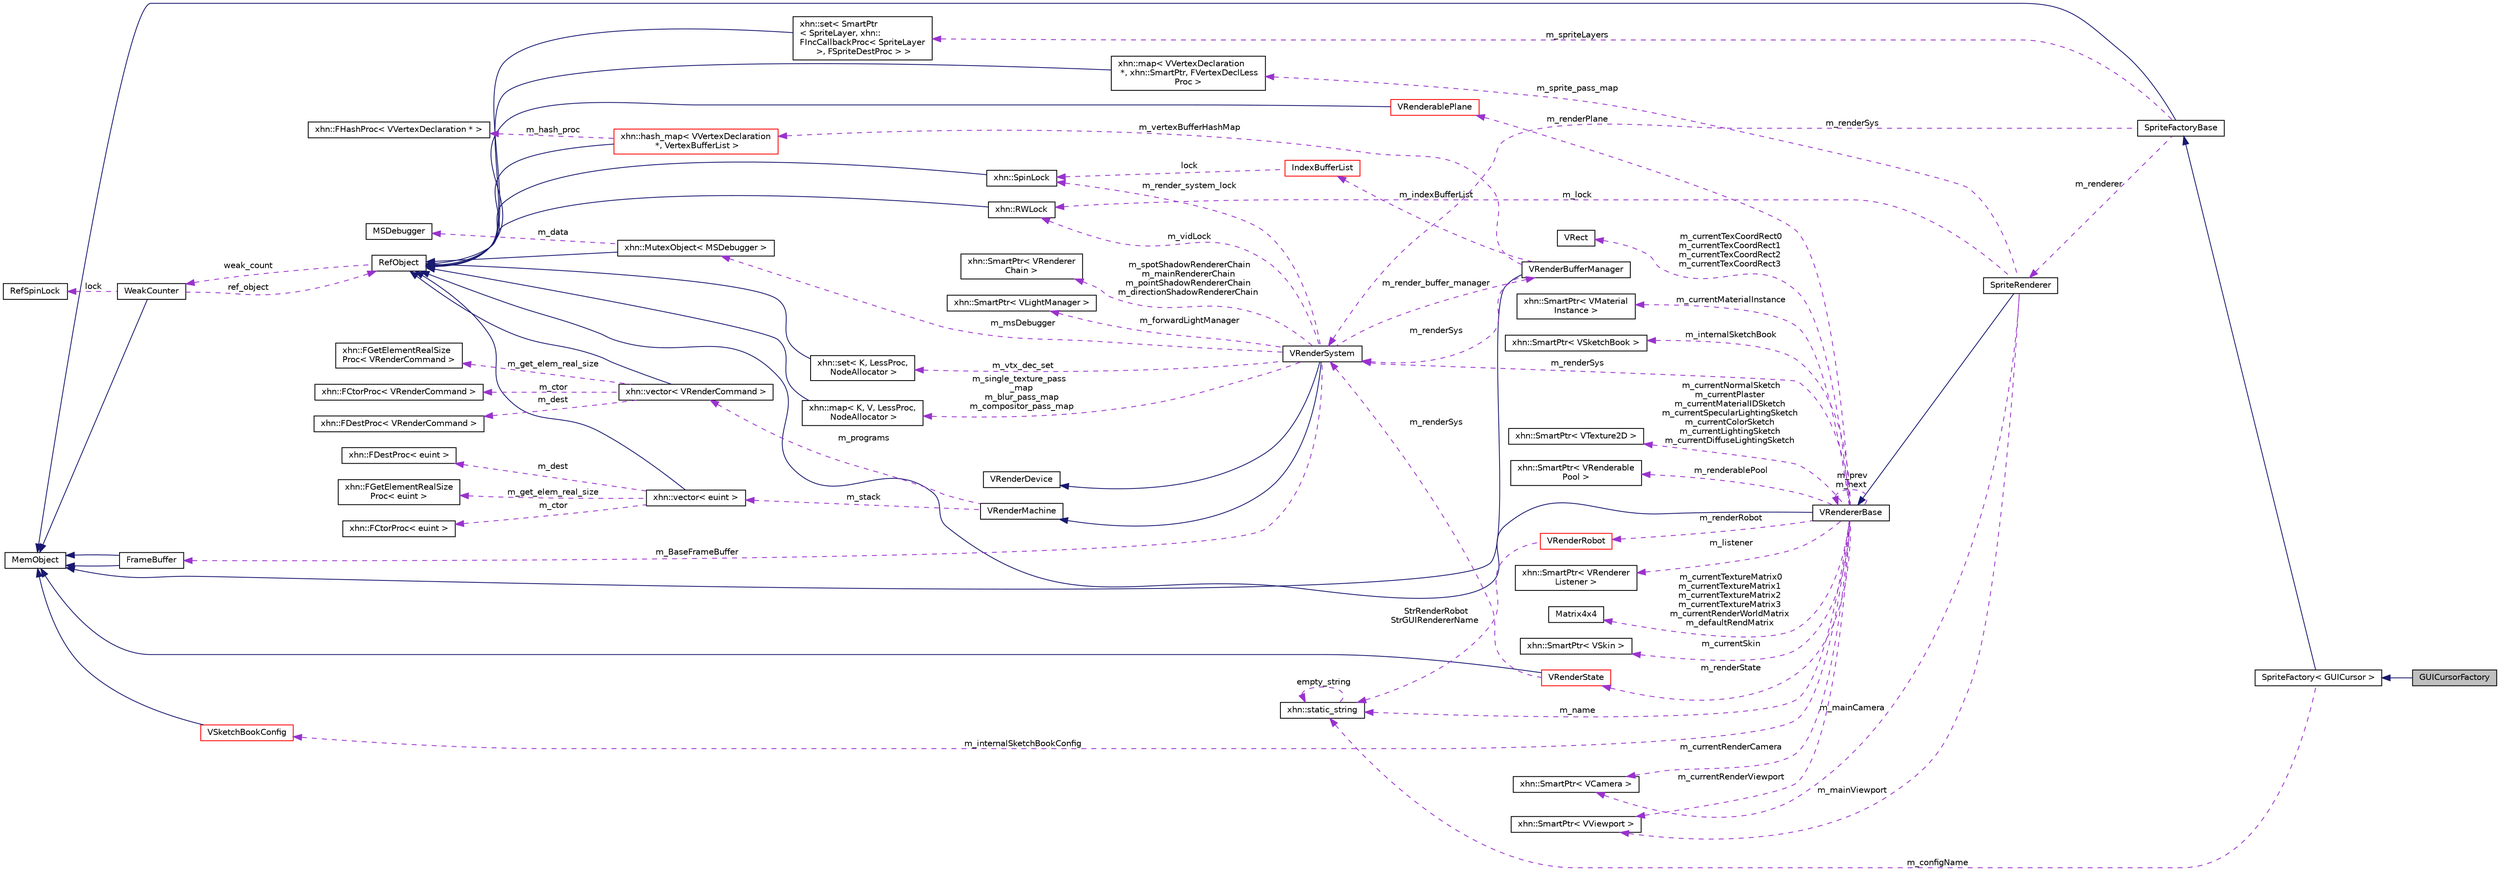 digraph "GUICursorFactory"
{
  edge [fontname="Helvetica",fontsize="10",labelfontname="Helvetica",labelfontsize="10"];
  node [fontname="Helvetica",fontsize="10",shape=record];
  rankdir="LR";
  Node1 [label="GUICursorFactory",height=0.2,width=0.4,color="black", fillcolor="grey75", style="filled", fontcolor="black"];
  Node2 -> Node1 [dir="back",color="midnightblue",fontsize="10",style="solid",fontname="Helvetica"];
  Node2 [label="SpriteFactory\< GUICursor \>",height=0.2,width=0.4,color="black", fillcolor="white", style="filled",URL="$class_sprite_factory.html"];
  Node3 -> Node2 [dir="back",color="midnightblue",fontsize="10",style="solid",fontname="Helvetica"];
  Node3 [label="SpriteFactoryBase",height=0.2,width=0.4,color="black", fillcolor="white", style="filled",URL="$class_sprite_factory_base.html"];
  Node4 -> Node3 [dir="back",color="midnightblue",fontsize="10",style="solid",fontname="Helvetica"];
  Node4 [label="MemObject",height=0.2,width=0.4,color="black", fillcolor="white", style="filled",URL="$class_mem_object.html"];
  Node5 -> Node3 [dir="back",color="darkorchid3",fontsize="10",style="dashed",label=" m_spriteLayers" ,fontname="Helvetica"];
  Node5 [label="xhn::set\< SmartPtr\l\< SpriteLayer, xhn::\lFIncCallbackProc\< SpriteLayer\l \>, FSpriteDestProc \> \>",height=0.2,width=0.4,color="black", fillcolor="white", style="filled",URL="$classxhn_1_1set.html"];
  Node6 -> Node5 [dir="back",color="midnightblue",fontsize="10",style="solid",fontname="Helvetica"];
  Node6 [label="RefObject",height=0.2,width=0.4,color="black", fillcolor="white", style="filled",URL="$class_ref_object.html"];
  Node7 -> Node6 [dir="back",color="darkorchid3",fontsize="10",style="dashed",label=" weak_count" ,fontname="Helvetica"];
  Node7 [label="WeakCounter",height=0.2,width=0.4,color="black", fillcolor="white", style="filled",URL="$class_weak_counter.html",tooltip="WeakCounter. "];
  Node4 -> Node7 [dir="back",color="midnightblue",fontsize="10",style="solid",fontname="Helvetica"];
  Node8 -> Node7 [dir="back",color="darkorchid3",fontsize="10",style="dashed",label=" lock" ,fontname="Helvetica"];
  Node8 [label="RefSpinLock",height=0.2,width=0.4,color="black", fillcolor="white", style="filled",URL="$class_ref_spin_lock.html"];
  Node6 -> Node7 [dir="back",color="darkorchid3",fontsize="10",style="dashed",label=" ref_object" ,fontname="Helvetica"];
  Node9 -> Node3 [dir="back",color="darkorchid3",fontsize="10",style="dashed",label=" m_renderSys" ,fontname="Helvetica"];
  Node9 [label="VRenderSystem",height=0.2,width=0.4,color="black", fillcolor="white", style="filled",URL="$class_v_render_system.html",tooltip="VRenderSystem 渲染系统 "];
  Node10 -> Node9 [dir="back",color="midnightblue",fontsize="10",style="solid",fontname="Helvetica"];
  Node10 [label="VRenderMachine",height=0.2,width=0.4,color="black", fillcolor="white", style="filled",URL="$class_v_render_machine.html"];
  Node11 -> Node10 [dir="back",color="darkorchid3",fontsize="10",style="dashed",label=" m_programs" ,fontname="Helvetica"];
  Node11 [label="xhn::vector\< VRenderCommand \>",height=0.2,width=0.4,color="black", fillcolor="white", style="filled",URL="$classxhn_1_1vector.html"];
  Node6 -> Node11 [dir="back",color="midnightblue",fontsize="10",style="solid",fontname="Helvetica"];
  Node12 -> Node11 [dir="back",color="darkorchid3",fontsize="10",style="dashed",label=" m_ctor" ,fontname="Helvetica"];
  Node12 [label="xhn::FCtorProc\< VRenderCommand \>",height=0.2,width=0.4,color="black", fillcolor="white", style="filled",URL="$structxhn_1_1_f_ctor_proc.html"];
  Node13 -> Node11 [dir="back",color="darkorchid3",fontsize="10",style="dashed",label=" m_dest" ,fontname="Helvetica"];
  Node13 [label="xhn::FDestProc\< VRenderCommand \>",height=0.2,width=0.4,color="black", fillcolor="white", style="filled",URL="$structxhn_1_1_f_dest_proc.html"];
  Node14 -> Node11 [dir="back",color="darkorchid3",fontsize="10",style="dashed",label=" m_get_elem_real_size" ,fontname="Helvetica"];
  Node14 [label="xhn::FGetElementRealSize\lProc\< VRenderCommand \>",height=0.2,width=0.4,color="black", fillcolor="white", style="filled",URL="$structxhn_1_1_f_get_element_real_size_proc.html"];
  Node15 -> Node10 [dir="back",color="darkorchid3",fontsize="10",style="dashed",label=" m_stack" ,fontname="Helvetica"];
  Node15 [label="xhn::vector\< euint \>",height=0.2,width=0.4,color="black", fillcolor="white", style="filled",URL="$classxhn_1_1vector.html"];
  Node6 -> Node15 [dir="back",color="midnightblue",fontsize="10",style="solid",fontname="Helvetica"];
  Node16 -> Node15 [dir="back",color="darkorchid3",fontsize="10",style="dashed",label=" m_get_elem_real_size" ,fontname="Helvetica"];
  Node16 [label="xhn::FGetElementRealSize\lProc\< euint \>",height=0.2,width=0.4,color="black", fillcolor="white", style="filled",URL="$structxhn_1_1_f_get_element_real_size_proc.html"];
  Node17 -> Node15 [dir="back",color="darkorchid3",fontsize="10",style="dashed",label=" m_ctor" ,fontname="Helvetica"];
  Node17 [label="xhn::FCtorProc\< euint \>",height=0.2,width=0.4,color="black", fillcolor="white", style="filled",URL="$structxhn_1_1_f_ctor_proc.html"];
  Node18 -> Node15 [dir="back",color="darkorchid3",fontsize="10",style="dashed",label=" m_dest" ,fontname="Helvetica"];
  Node18 [label="xhn::FDestProc\< euint \>",height=0.2,width=0.4,color="black", fillcolor="white", style="filled",URL="$structxhn_1_1_f_dest_proc.html"];
  Node19 -> Node9 [dir="back",color="midnightblue",fontsize="10",style="solid",fontname="Helvetica"];
  Node19 [label="VRenderDevice",height=0.2,width=0.4,color="black", fillcolor="white", style="filled",URL="$class_v_render_device.html"];
  Node20 -> Node9 [dir="back",color="darkorchid3",fontsize="10",style="dashed",label=" m_vidLock" ,fontname="Helvetica"];
  Node20 [label="xhn::RWLock",height=0.2,width=0.4,color="black", fillcolor="white", style="filled",URL="$classxhn_1_1_r_w_lock.html",tooltip="RWLock. "];
  Node6 -> Node20 [dir="back",color="midnightblue",fontsize="10",style="solid",fontname="Helvetica"];
  Node21 -> Node9 [dir="back",color="darkorchid3",fontsize="10",style="dashed",label=" m_render_buffer_manager" ,fontname="Helvetica"];
  Node21 [label="VRenderBufferManager",height=0.2,width=0.4,color="black", fillcolor="white", style="filled",URL="$class_v_render_buffer_manager.html",tooltip="VRenderBufferManager 渲染缓冲管理器 "];
  Node4 -> Node21 [dir="back",color="midnightblue",fontsize="10",style="solid",fontname="Helvetica"];
  Node22 -> Node21 [dir="back",color="darkorchid3",fontsize="10",style="dashed",label=" m_vertexBufferHashMap" ,fontname="Helvetica"];
  Node22 [label="xhn::hash_map\< VVertexDeclaration\l *, VertexBufferList \>",height=0.2,width=0.4,color="red", fillcolor="white", style="filled",URL="$classxhn_1_1hash__map.html"];
  Node6 -> Node22 [dir="back",color="midnightblue",fontsize="10",style="solid",fontname="Helvetica"];
  Node23 -> Node22 [dir="back",color="darkorchid3",fontsize="10",style="dashed",label=" m_hash_proc" ,fontname="Helvetica"];
  Node23 [label="xhn::FHashProc\< VVertexDeclaration * \>",height=0.2,width=0.4,color="black", fillcolor="white", style="filled",URL="$structxhn_1_1_f_hash_proc.html"];
  Node9 -> Node21 [dir="back",color="darkorchid3",fontsize="10",style="dashed",label=" m_renderSys" ,fontname="Helvetica"];
  Node24 -> Node21 [dir="back",color="darkorchid3",fontsize="10",style="dashed",label=" m_indexBufferList" ,fontname="Helvetica"];
  Node24 [label="IndexBufferList",height=0.2,width=0.4,color="red", fillcolor="white", style="filled",URL="$struct_index_buffer_list.html"];
  Node25 -> Node24 [dir="back",color="darkorchid3",fontsize="10",style="dashed",label=" lock" ,fontname="Helvetica"];
  Node25 [label="xhn::SpinLock",height=0.2,width=0.4,color="black", fillcolor="white", style="filled",URL="$classxhn_1_1_spin_lock.html",tooltip="SpinLock. "];
  Node6 -> Node25 [dir="back",color="midnightblue",fontsize="10",style="solid",fontname="Helvetica"];
  Node26 -> Node9 [dir="back",color="darkorchid3",fontsize="10",style="dashed",label=" m_BaseFrameBuffer" ,fontname="Helvetica"];
  Node26 [label="FrameBuffer",height=0.2,width=0.4,color="black", fillcolor="white", style="filled",URL="$class_frame_buffer.html",tooltip="FrameBuffer 帧缓冲 "];
  Node4 -> Node26 [dir="back",color="midnightblue",fontsize="10",style="solid",fontname="Helvetica"];
  Node4 -> Node26 [dir="back",color="midnightblue",fontsize="10",style="solid",fontname="Helvetica"];
  Node27 -> Node9 [dir="back",color="darkorchid3",fontsize="10",style="dashed",label=" m_msDebugger" ,fontname="Helvetica"];
  Node27 [label="xhn::MutexObject\< MSDebugger \>",height=0.2,width=0.4,color="black", fillcolor="white", style="filled",URL="$classxhn_1_1_mutex_object.html"];
  Node6 -> Node27 [dir="back",color="midnightblue",fontsize="10",style="solid",fontname="Helvetica"];
  Node28 -> Node27 [dir="back",color="darkorchid3",fontsize="10",style="dashed",label=" m_data" ,fontname="Helvetica"];
  Node28 [label="MSDebugger",height=0.2,width=0.4,color="black", fillcolor="white", style="filled",URL="$class_m_s_debugger.html"];
  Node29 -> Node9 [dir="back",color="darkorchid3",fontsize="10",style="dashed",label=" m_single_texture_pass\l_map\nm_blur_pass_map\nm_compositor_pass_map" ,fontname="Helvetica"];
  Node29 [label="xhn::map\< K, V, LessProc,\l NodeAllocator \>",height=0.2,width=0.4,color="black", fillcolor="white", style="filled",URL="$classxhn_1_1map.html"];
  Node6 -> Node29 [dir="back",color="midnightblue",fontsize="10",style="solid",fontname="Helvetica"];
  Node30 -> Node9 [dir="back",color="darkorchid3",fontsize="10",style="dashed",label=" m_vtx_dec_set" ,fontname="Helvetica"];
  Node30 [label="xhn::set\< K, LessProc,\l NodeAllocator \>",height=0.2,width=0.4,color="black", fillcolor="white", style="filled",URL="$classxhn_1_1set.html"];
  Node6 -> Node30 [dir="back",color="midnightblue",fontsize="10",style="solid",fontname="Helvetica"];
  Node25 -> Node9 [dir="back",color="darkorchid3",fontsize="10",style="dashed",label=" m_render_system_lock" ,fontname="Helvetica"];
  Node31 -> Node9 [dir="back",color="darkorchid3",fontsize="10",style="dashed",label=" m_spotShadowRendererChain\nm_mainRendererChain\nm_pointShadowRendererChain\nm_directionShadowRendererChain" ,fontname="Helvetica"];
  Node31 [label="xhn::SmartPtr\< VRenderer\lChain \>",height=0.2,width=0.4,color="black", fillcolor="white", style="filled",URL="$classxhn_1_1_smart_ptr.html"];
  Node32 -> Node9 [dir="back",color="darkorchid3",fontsize="10",style="dashed",label=" m_forwardLightManager" ,fontname="Helvetica"];
  Node32 [label="xhn::SmartPtr\< VLightManager \>",height=0.2,width=0.4,color="black", fillcolor="white", style="filled",URL="$classxhn_1_1_smart_ptr.html"];
  Node33 -> Node3 [dir="back",color="darkorchid3",fontsize="10",style="dashed",label=" m_renderer" ,fontname="Helvetica"];
  Node33 [label="SpriteRenderer",height=0.2,width=0.4,color="black", fillcolor="white", style="filled",URL="$class_sprite_renderer.html",tooltip="SpriteRenderer. "];
  Node34 -> Node33 [dir="back",color="midnightblue",fontsize="10",style="solid",fontname="Helvetica"];
  Node34 [label="VRendererBase",height=0.2,width=0.4,color="black", fillcolor="white", style="filled",URL="$class_v_renderer_base.html",tooltip="VRendererBase 渲染器基类 "];
  Node6 -> Node34 [dir="back",color="midnightblue",fontsize="10",style="solid",fontname="Helvetica"];
  Node35 -> Node34 [dir="back",color="darkorchid3",fontsize="10",style="dashed",label=" m_renderPlane" ,fontname="Helvetica"];
  Node35 [label="VRenderablePlane",height=0.2,width=0.4,color="red", fillcolor="white", style="filled",URL="$class_v_renderable_plane.html",tooltip="VRenderablePlane 片状的Renderable. "];
  Node6 -> Node35 [dir="back",color="midnightblue",fontsize="10",style="solid",fontname="Helvetica"];
  Node9 -> Node34 [dir="back",color="darkorchid3",fontsize="10",style="dashed",label=" m_renderSys" ,fontname="Helvetica"];
  Node36 -> Node34 [dir="back",color="darkorchid3",fontsize="10",style="dashed",label=" m_currentSkin" ,fontname="Helvetica"];
  Node36 [label="xhn::SmartPtr\< VSkin \>",height=0.2,width=0.4,color="black", fillcolor="white", style="filled",URL="$classxhn_1_1_smart_ptr.html"];
  Node37 -> Node34 [dir="back",color="darkorchid3",fontsize="10",style="dashed",label=" m_currentTexCoordRect0\nm_currentTexCoordRect1\nm_currentTexCoordRect2\nm_currentTexCoordRect3" ,fontname="Helvetica"];
  Node37 [label="VRect",height=0.2,width=0.4,color="black", fillcolor="white", style="filled",URL="$class_v_rect.html"];
  Node34 -> Node34 [dir="back",color="darkorchid3",fontsize="10",style="dashed",label=" m_prev\nm_next" ,fontname="Helvetica"];
  Node38 -> Node34 [dir="back",color="darkorchid3",fontsize="10",style="dashed",label=" m_internalSketchBookConfig" ,fontname="Helvetica"];
  Node38 [label="VSketchBookConfig",height=0.2,width=0.4,color="red", fillcolor="white", style="filled",URL="$struct_v_sketch_book_config.html"];
  Node4 -> Node38 [dir="back",color="midnightblue",fontsize="10",style="solid",fontname="Helvetica"];
  Node39 -> Node34 [dir="back",color="darkorchid3",fontsize="10",style="dashed",label=" m_currentRenderViewport" ,fontname="Helvetica"];
  Node39 [label="xhn::SmartPtr\< VViewport \>",height=0.2,width=0.4,color="black", fillcolor="white", style="filled",URL="$classxhn_1_1_smart_ptr.html"];
  Node40 -> Node34 [dir="back",color="darkorchid3",fontsize="10",style="dashed",label=" m_currentMaterialInstance" ,fontname="Helvetica"];
  Node40 [label="xhn::SmartPtr\< VMaterial\lInstance \>",height=0.2,width=0.4,color="black", fillcolor="white", style="filled",URL="$classxhn_1_1_smart_ptr.html"];
  Node41 -> Node34 [dir="back",color="darkorchid3",fontsize="10",style="dashed",label=" m_internalSketchBook" ,fontname="Helvetica"];
  Node41 [label="xhn::SmartPtr\< VSketchBook \>",height=0.2,width=0.4,color="black", fillcolor="white", style="filled",URL="$classxhn_1_1_smart_ptr.html"];
  Node42 -> Node34 [dir="back",color="darkorchid3",fontsize="10",style="dashed",label=" m_renderState" ,fontname="Helvetica"];
  Node42 [label="VRenderState",height=0.2,width=0.4,color="red", fillcolor="white", style="filled",URL="$class_v_render_state.html",tooltip="VRenderState 渲染状态 "];
  Node4 -> Node42 [dir="back",color="midnightblue",fontsize="10",style="solid",fontname="Helvetica"];
  Node9 -> Node42 [dir="back",color="darkorchid3",fontsize="10",style="dashed",label=" m_renderSys" ,fontname="Helvetica"];
  Node43 -> Node34 [dir="back",color="darkorchid3",fontsize="10",style="dashed",label=" m_currentNormalSketch\nm_currentPlaster\nm_currentMaterialIDSketch\nm_currentSpecularLightingSketch\nm_currentColorSketch\nm_currentLightingSketch\nm_currentDiffuseLightingSketch" ,fontname="Helvetica"];
  Node43 [label="xhn::SmartPtr\< VTexture2D \>",height=0.2,width=0.4,color="black", fillcolor="white", style="filled",URL="$classxhn_1_1_smart_ptr.html"];
  Node44 -> Node34 [dir="back",color="darkorchid3",fontsize="10",style="dashed",label=" m_renderablePool" ,fontname="Helvetica"];
  Node44 [label="xhn::SmartPtr\< VRenderable\lPool \>",height=0.2,width=0.4,color="black", fillcolor="white", style="filled",URL="$classxhn_1_1_smart_ptr.html"];
  Node45 -> Node34 [dir="back",color="darkorchid3",fontsize="10",style="dashed",label=" m_renderRobot" ,fontname="Helvetica"];
  Node45 [label="VRenderRobot",height=0.2,width=0.4,color="red", fillcolor="white", style="filled",URL="$class_v_render_robot.html",tooltip="VRenderRobot 渲染机器人 "];
  Node46 -> Node45 [dir="back",color="darkorchid3",fontsize="10",style="dashed",label=" StrRenderRobot\nStrGUIRendererName" ,fontname="Helvetica"];
  Node46 [label="xhn::static_string",height=0.2,width=0.4,color="black", fillcolor="white", style="filled",URL="$classxhn_1_1static__string.html"];
  Node46 -> Node46 [dir="back",color="darkorchid3",fontsize="10",style="dashed",label=" empty_string" ,fontname="Helvetica"];
  Node47 -> Node34 [dir="back",color="darkorchid3",fontsize="10",style="dashed",label=" m_listener" ,fontname="Helvetica"];
  Node47 [label="xhn::SmartPtr\< VRenderer\lListener \>",height=0.2,width=0.4,color="black", fillcolor="white", style="filled",URL="$classxhn_1_1_smart_ptr.html"];
  Node48 -> Node34 [dir="back",color="darkorchid3",fontsize="10",style="dashed",label=" m_currentRenderCamera" ,fontname="Helvetica"];
  Node48 [label="xhn::SmartPtr\< VCamera \>",height=0.2,width=0.4,color="black", fillcolor="white", style="filled",URL="$classxhn_1_1_smart_ptr.html"];
  Node49 -> Node34 [dir="back",color="darkorchid3",fontsize="10",style="dashed",label=" m_currentTextureMatrix0\nm_currentTextureMatrix1\nm_currentTextureMatrix2\nm_currentTextureMatrix3\nm_currentRenderWorldMatrix\nm_defaultRendMatrix" ,fontname="Helvetica"];
  Node49 [label="Matrix4x4",height=0.2,width=0.4,color="black", fillcolor="white", style="filled",URL="$struct_matrix4x4.html"];
  Node46 -> Node34 [dir="back",color="darkorchid3",fontsize="10",style="dashed",label=" m_name" ,fontname="Helvetica"];
  Node20 -> Node33 [dir="back",color="darkorchid3",fontsize="10",style="dashed",label=" m_lock" ,fontname="Helvetica"];
  Node50 -> Node33 [dir="back",color="darkorchid3",fontsize="10",style="dashed",label=" m_sprite_pass_map" ,fontname="Helvetica"];
  Node50 [label="xhn::map\< VVertexDeclaration\l *, xhn::SmartPtr, FVertexDeclLess\lProc \>",height=0.2,width=0.4,color="black", fillcolor="white", style="filled",URL="$classxhn_1_1map.html"];
  Node6 -> Node50 [dir="back",color="midnightblue",fontsize="10",style="solid",fontname="Helvetica"];
  Node39 -> Node33 [dir="back",color="darkorchid3",fontsize="10",style="dashed",label=" m_mainViewport" ,fontname="Helvetica"];
  Node48 -> Node33 [dir="back",color="darkorchid3",fontsize="10",style="dashed",label=" m_mainCamera" ,fontname="Helvetica"];
  Node46 -> Node2 [dir="back",color="darkorchid3",fontsize="10",style="dashed",label=" m_configName" ,fontname="Helvetica"];
}
